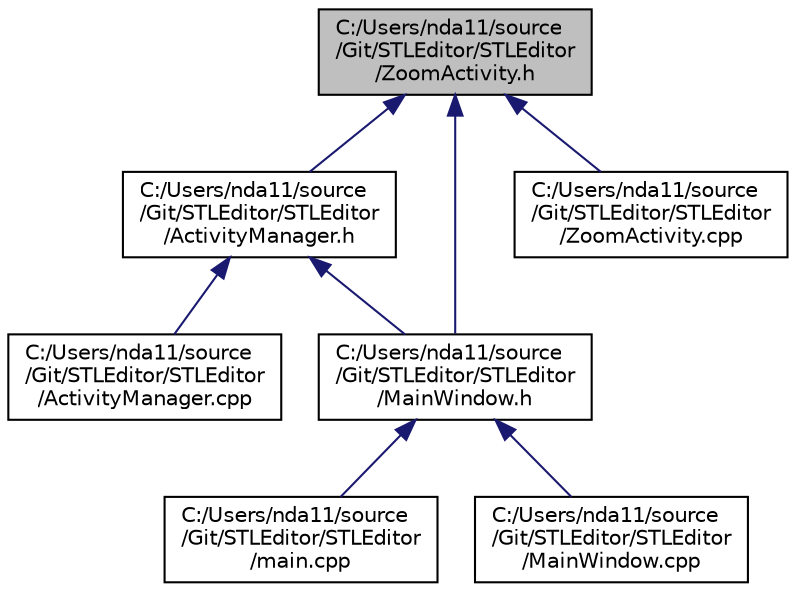 digraph "C:/Users/nda11/source/Git/STLEditor/STLEditor/ZoomActivity.h"
{
 // LATEX_PDF_SIZE
  edge [fontname="Helvetica",fontsize="10",labelfontname="Helvetica",labelfontsize="10"];
  node [fontname="Helvetica",fontsize="10",shape=record];
  Node1 [label="C:/Users/nda11/source\l/Git/STLEditor/STLEditor\l/ZoomActivity.h",height=0.2,width=0.4,color="black", fillcolor="grey75", style="filled", fontcolor="black",tooltip=" "];
  Node1 -> Node2 [dir="back",color="midnightblue",fontsize="10",style="solid",fontname="Helvetica"];
  Node2 [label="C:/Users/nda11/source\l/Git/STLEditor/STLEditor\l/ActivityManager.h",height=0.2,width=0.4,color="black", fillcolor="white", style="filled",URL="$_activity_manager_8h.html",tooltip=" "];
  Node2 -> Node3 [dir="back",color="midnightblue",fontsize="10",style="solid",fontname="Helvetica"];
  Node3 [label="C:/Users/nda11/source\l/Git/STLEditor/STLEditor\l/ActivityManager.cpp",height=0.2,width=0.4,color="black", fillcolor="white", style="filled",URL="$_activity_manager_8cpp.html",tooltip=" "];
  Node2 -> Node4 [dir="back",color="midnightblue",fontsize="10",style="solid",fontname="Helvetica"];
  Node4 [label="C:/Users/nda11/source\l/Git/STLEditor/STLEditor\l/MainWindow.h",height=0.2,width=0.4,color="black", fillcolor="white", style="filled",URL="$_main_window_8h.html",tooltip=" "];
  Node4 -> Node5 [dir="back",color="midnightblue",fontsize="10",style="solid",fontname="Helvetica"];
  Node5 [label="C:/Users/nda11/source\l/Git/STLEditor/STLEditor\l/main.cpp",height=0.2,width=0.4,color="black", fillcolor="white", style="filled",URL="$main_8cpp.html",tooltip=" "];
  Node4 -> Node6 [dir="back",color="midnightblue",fontsize="10",style="solid",fontname="Helvetica"];
  Node6 [label="C:/Users/nda11/source\l/Git/STLEditor/STLEditor\l/MainWindow.cpp",height=0.2,width=0.4,color="black", fillcolor="white", style="filled",URL="$_main_window_8cpp.html",tooltip=" "];
  Node1 -> Node4 [dir="back",color="midnightblue",fontsize="10",style="solid",fontname="Helvetica"];
  Node1 -> Node7 [dir="back",color="midnightblue",fontsize="10",style="solid",fontname="Helvetica"];
  Node7 [label="C:/Users/nda11/source\l/Git/STLEditor/STLEditor\l/ZoomActivity.cpp",height=0.2,width=0.4,color="black", fillcolor="white", style="filled",URL="$_zoom_activity_8cpp.html",tooltip=" "];
}
